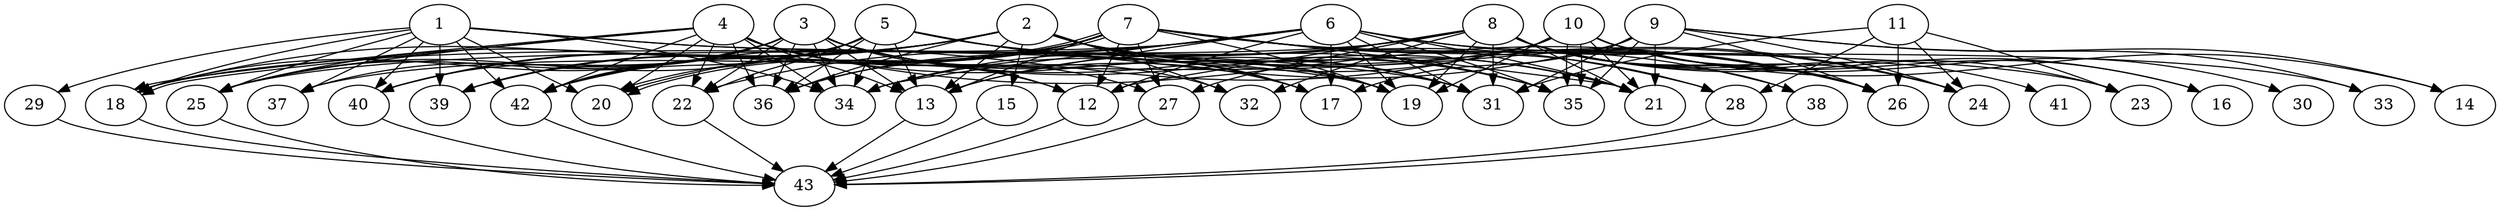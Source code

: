 // DAG (tier=3-complex, mode=compute, n=43, ccr=0.481, fat=0.865, density=0.630, regular=0.299, jump=0.301, mindata=1048576, maxdata=16777216)
// DAG automatically generated by daggen at Sun Aug 24 16:33:34 2025
// /home/ermia/Project/Environments/daggen/bin/daggen --dot --ccr 0.481 --fat 0.865 --regular 0.299 --density 0.630 --jump 0.301 --mindata 1048576 --maxdata 16777216 -n 43 
digraph G {
  1 [size="2436601592327580", alpha="0.09", expect_size="1218300796163790"]
  1 -> 18 [size ="137322486038528"]
  1 -> 19 [size ="137322486038528"]
  1 -> 20 [size ="137322486038528"]
  1 -> 25 [size ="137322486038528"]
  1 -> 29 [size ="137322486038528"]
  1 -> 31 [size ="137322486038528"]
  1 -> 34 [size ="137322486038528"]
  1 -> 37 [size ="137322486038528"]
  1 -> 39 [size ="137322486038528"]
  1 -> 40 [size ="137322486038528"]
  1 -> 42 [size ="137322486038528"]
  2 [size="14839001078399172", alpha="0.11", expect_size="7419500539199586"]
  2 -> 13 [size ="439589240045568"]
  2 -> 15 [size ="439589240045568"]
  2 -> 17 [size ="439589240045568"]
  2 -> 18 [size ="439589240045568"]
  2 -> 19 [size ="439589240045568"]
  2 -> 21 [size ="439589240045568"]
  2 -> 24 [size ="439589240045568"]
  2 -> 25 [size ="439589240045568"]
  2 -> 26 [size ="439589240045568"]
  2 -> 31 [size ="439589240045568"]
  2 -> 32 [size ="439589240045568"]
  2 -> 35 [size ="439589240045568"]
  2 -> 36 [size ="439589240045568"]
  2 -> 39 [size ="439589240045568"]
  2 -> 40 [size ="439589240045568"]
  2 -> 42 [size ="439589240045568"]
  3 [size="300905233935411183616", alpha="0.09", expect_size="150452616967705591808"]
  3 -> 12 [size ="359233212121088"]
  3 -> 13 [size ="359233212121088"]
  3 -> 17 [size ="359233212121088"]
  3 -> 18 [size ="359233212121088"]
  3 -> 19 [size ="359233212121088"]
  3 -> 21 [size ="359233212121088"]
  3 -> 22 [size ="359233212121088"]
  3 -> 25 [size ="359233212121088"]
  3 -> 32 [size ="359233212121088"]
  3 -> 34 [size ="359233212121088"]
  3 -> 35 [size ="359233212121088"]
  3 -> 36 [size ="359233212121088"]
  3 -> 37 [size ="359233212121088"]
  3 -> 39 [size ="359233212121088"]
  3 -> 40 [size ="359233212121088"]
  3 -> 42 [size ="359233212121088"]
  4 [size="1507030780962829568", alpha="0.19", expect_size="753515390481414784"]
  4 -> 12 [size ="604224463306752"]
  4 -> 13 [size ="604224463306752"]
  4 -> 18 [size ="604224463306752"]
  4 -> 18 [size ="604224463306752"]
  4 -> 20 [size ="604224463306752"]
  4 -> 22 [size ="604224463306752"]
  4 -> 25 [size ="604224463306752"]
  4 -> 26 [size ="604224463306752"]
  4 -> 27 [size ="604224463306752"]
  4 -> 31 [size ="604224463306752"]
  4 -> 34 [size ="604224463306752"]
  4 -> 36 [size ="604224463306752"]
  4 -> 42 [size ="604224463306752"]
  5 [size="5519134142215058", alpha="0.10", expect_size="2759567071107529"]
  5 -> 13 [size ="533654518366208"]
  5 -> 17 [size ="533654518366208"]
  5 -> 22 [size ="533654518366208"]
  5 -> 25 [size ="533654518366208"]
  5 -> 28 [size ="533654518366208"]
  5 -> 34 [size ="533654518366208"]
  5 -> 35 [size ="533654518366208"]
  5 -> 36 [size ="533654518366208"]
  5 -> 42 [size ="533654518366208"]
  6 [size="279517726497183456", alpha="0.17", expect_size="139758863248591728"]
  6 -> 12 [size ="303400818311168"]
  6 -> 13 [size ="303400818311168"]
  6 -> 17 [size ="303400818311168"]
  6 -> 19 [size ="303400818311168"]
  6 -> 20 [size ="303400818311168"]
  6 -> 21 [size ="303400818311168"]
  6 -> 24 [size ="303400818311168"]
  6 -> 25 [size ="303400818311168"]
  6 -> 31 [size ="303400818311168"]
  6 -> 33 [size ="303400818311168"]
  6 -> 34 [size ="303400818311168"]
  6 -> 35 [size ="303400818311168"]
  6 -> 36 [size ="303400818311168"]
  7 [size="140423983186094640", alpha="0.08", expect_size="70211991593047320"]
  7 -> 12 [size ="201492694827008"]
  7 -> 13 [size ="201492694827008"]
  7 -> 19 [size ="201492694827008"]
  7 -> 20 [size ="201492694827008"]
  7 -> 20 [size ="201492694827008"]
  7 -> 21 [size ="201492694827008"]
  7 -> 23 [size ="201492694827008"]
  7 -> 24 [size ="201492694827008"]
  7 -> 26 [size ="201492694827008"]
  7 -> 27 [size ="201492694827008"]
  7 -> 28 [size ="201492694827008"]
  7 -> 36 [size ="201492694827008"]
  7 -> 38 [size ="201492694827008"]
  7 -> 39 [size ="201492694827008"]
  7 -> 40 [size ="201492694827008"]
  7 -> 42 [size ="201492694827008"]
  8 [size="137546632512252411904", alpha="0.09", expect_size="68773316256126205952"]
  8 -> 12 [size ="213168630530048"]
  8 -> 13 [size ="213168630530048"]
  8 -> 16 [size ="213168630530048"]
  8 -> 18 [size ="213168630530048"]
  8 -> 19 [size ="213168630530048"]
  8 -> 21 [size ="213168630530048"]
  8 -> 23 [size ="213168630530048"]
  8 -> 24 [size ="213168630530048"]
  8 -> 26 [size ="213168630530048"]
  8 -> 27 [size ="213168630530048"]
  8 -> 31 [size ="213168630530048"]
  8 -> 32 [size ="213168630530048"]
  8 -> 34 [size ="213168630530048"]
  8 -> 38 [size ="213168630530048"]
  8 -> 41 [size ="213168630530048"]
  9 [size="1873065622791700736", alpha="0.20", expect_size="936532811395850368"]
  9 -> 14 [size ="833835184947200"]
  9 -> 17 [size ="833835184947200"]
  9 -> 21 [size ="833835184947200"]
  9 -> 22 [size ="833835184947200"]
  9 -> 24 [size ="833835184947200"]
  9 -> 26 [size ="833835184947200"]
  9 -> 31 [size ="833835184947200"]
  9 -> 33 [size ="833835184947200"]
  9 -> 35 [size ="833835184947200"]
  10 [size="268201854037349600", alpha="0.11", expect_size="134100927018674800"]
  10 -> 14 [size ="118910405836800"]
  10 -> 16 [size ="118910405836800"]
  10 -> 19 [size ="118910405836800"]
  10 -> 21 [size ="118910405836800"]
  10 -> 26 [size ="118910405836800"]
  10 -> 30 [size ="118910405836800"]
  10 -> 34 [size ="118910405836800"]
  10 -> 35 [size ="118910405836800"]
  10 -> 35 [size ="118910405836800"]
  10 -> 37 [size ="118910405836800"]
  10 -> 42 [size ="118910405836800"]
  11 [size="23914887730455604", alpha="0.19", expect_size="11957443865227802"]
  11 -> 23 [size ="609647329280000"]
  11 -> 24 [size ="609647329280000"]
  11 -> 26 [size ="609647329280000"]
  11 -> 28 [size ="609647329280000"]
  11 -> 31 [size ="609647329280000"]
  12 [size="348761432909651378176", alpha="0.17", expect_size="174380716454825689088"]
  12 -> 43 [size ="396377465028608"]
  13 [size="418977960857156032", alpha="0.19", expect_size="209488980428578016"]
  13 -> 43 [size ="974103414571008"]
  14 [size="7747806672731326", alpha="0.10", expect_size="3873903336365663"]
  15 [size="1911173990272798294016", alpha="0.20", expect_size="955586995136399147008"]
  15 -> 43 [size ="1232036207525888"]
  16 [size="3590893296038200320", alpha="0.11", expect_size="1795446648019100160"]
  17 [size="4973133868786761", alpha="0.08", expect_size="2486566934393380"]
  18 [size="953292836070742", alpha="0.13", expect_size="476646418035371"]
  18 -> 43 [size ="84243107545088"]
  19 [size="1242280234074303889408", alpha="0.20", expect_size="621140117037151944704"]
  20 [size="761300596096617152512", alpha="0.03", expect_size="380650298048308576256"]
  21 [size="804083030791116816384", alpha="0.15", expect_size="402041515395558408192"]
  22 [size="3884606946871379456", alpha="0.10", expect_size="1942303473435689728"]
  22 -> 43 [size ="1377827656040448"]
  23 [size="576994278509641728000", alpha="0.08", expect_size="288497139254820864000"]
  24 [size="60875822649846264", alpha="0.18", expect_size="30437911324923132"]
  25 [size="159855461531648000000", alpha="0.08", expect_size="79927730765824000000"]
  25 -> 43 [size ="235635998720000"]
  26 [size="14809098551483406", alpha="0.03", expect_size="7404549275741703"]
  27 [size="202525847502721536", alpha="0.14", expect_size="101262923751360768"]
  27 -> 43 [size ="104885248851968"]
  28 [size="40512500064306855936", alpha="0.14", expect_size="20256250032153427968"]
  28 -> 43 [size ="94366102192128"]
  29 [size="242606561608301568", alpha="0.18", expect_size="121303280804150784"]
  29 -> 43 [size ="92629769388032"]
  30 [size="3062107554859223875584", alpha="0.06", expect_size="1531053777429611937792"]
  31 [size="2976756876892656631808", alpha="0.10", expect_size="1488378438446328315904"]
  32 [size="67772062407777752", alpha="0.02", expect_size="33886031203888876"]
  33 [size="33242127748038656000", alpha="0.13", expect_size="16621063874019328000"]
  34 [size="3784187172405974663168", alpha="0.02", expect_size="1892093586202987331584"]
  35 [size="64975668393933799424", alpha="0.07", expect_size="32487834196966899712"]
  36 [size="76473100905503632", alpha="0.01", expect_size="38236550452751816"]
  37 [size="23537733246095312", alpha="0.08", expect_size="11768866623047656"]
  38 [size="139245701225124992", alpha="0.00", expect_size="69622850612562496"]
  38 -> 43 [size ="109502951063552"]
  39 [size="134540108313957236736", alpha="0.01", expect_size="67270054156978618368"]
  40 [size="152311222086596448", alpha="0.05", expect_size="76155611043298224"]
  40 -> 43 [size ="60700806348800"]
  41 [size="1080197168435822592000", alpha="0.10", expect_size="540098584217911296000"]
  42 [size="5190870158987238", alpha="0.07", expect_size="2595435079493619"]
  42 -> 43 [size ="109381752455168"]
  43 [size="27950385245457600", alpha="0.11", expect_size="13975192622728800"]
}
